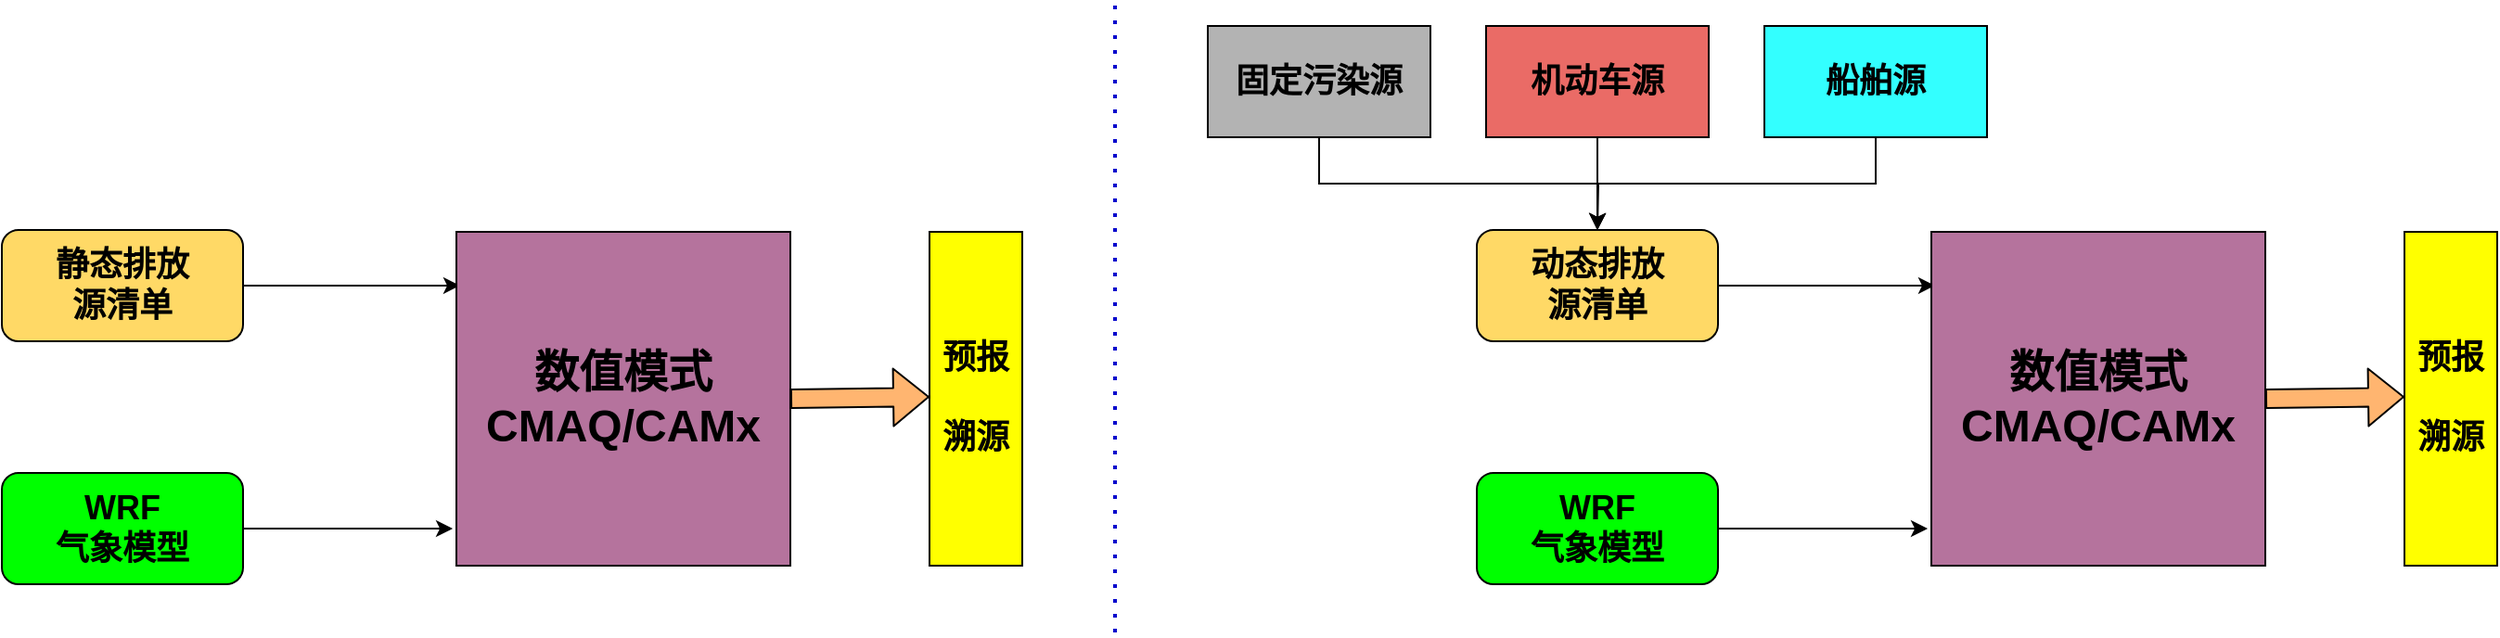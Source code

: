 <mxfile version="13.10.1" type="github">
  <diagram id="toPAOQZPl0oIFCjV4R8k" name="Page-1">
    <mxGraphModel dx="2409" dy="607" grid="1" gridSize="10" guides="1" tooltips="1" connect="1" arrows="1" fold="1" page="1" pageScale="1" pageWidth="1169" pageHeight="827" math="0" shadow="0">
      <root>
        <mxCell id="0" />
        <mxCell id="1" parent="0" />
        <mxCell id="B4uO9kgHyZsTL8DwEbhY-1" style="edgeStyle=orthogonalEdgeStyle;rounded=0;orthogonalLoop=1;jettySize=auto;html=1;exitX=1;exitY=0.5;exitDx=0;exitDy=0;entryX=0.011;entryY=0.161;entryDx=0;entryDy=0;entryPerimeter=0;" edge="1" parent="1" source="B4uO9kgHyZsTL8DwEbhY-2" target="B4uO9kgHyZsTL8DwEbhY-5">
          <mxGeometry relative="1" as="geometry">
            <mxPoint x="-355" y="444" as="targetPoint" />
          </mxGeometry>
        </mxCell>
        <mxCell id="B4uO9kgHyZsTL8DwEbhY-2" value="&lt;font style=&quot;font-size: 18px&quot;&gt;&lt;b&gt;静态&lt;/b&gt;&lt;b&gt;排放&lt;br&gt;源清单&lt;/b&gt;&lt;b&gt;&lt;br&gt;&lt;/b&gt;&lt;/font&gt;" style="rounded=1;whiteSpace=wrap;html=1;fillColor=#FFD966;" vertex="1" parent="1">
          <mxGeometry x="-600" y="413" width="130" height="60" as="geometry" />
        </mxCell>
        <mxCell id="B4uO9kgHyZsTL8DwEbhY-3" style="edgeStyle=orthogonalEdgeStyle;rounded=0;orthogonalLoop=1;jettySize=auto;html=1;exitX=1;exitY=0.5;exitDx=0;exitDy=0;entryX=-0.011;entryY=0.889;entryDx=0;entryDy=0;entryPerimeter=0;" edge="1" parent="1" source="B4uO9kgHyZsTL8DwEbhY-4" target="B4uO9kgHyZsTL8DwEbhY-5">
          <mxGeometry relative="1" as="geometry" />
        </mxCell>
        <mxCell id="B4uO9kgHyZsTL8DwEbhY-4" value="&lt;font style=&quot;font-size: 18px&quot;&gt;&lt;b&gt;WRF&lt;br&gt;&lt;/b&gt;&lt;b&gt;气象模型&lt;/b&gt;&lt;/font&gt;" style="rounded=1;whiteSpace=wrap;html=1;fillColor=#00FF00;" vertex="1" parent="1">
          <mxGeometry x="-600" y="544" width="130" height="60" as="geometry" />
        </mxCell>
        <mxCell id="B4uO9kgHyZsTL8DwEbhY-5" value="&lt;font style=&quot;font-size: 24px&quot;&gt;&lt;b&gt;数值模式&lt;br&gt;CMAQ/CAMx&lt;/b&gt;&lt;/font&gt;" style="whiteSpace=wrap;html=1;aspect=fixed;fillColor=#B5739D;" vertex="1" parent="1">
          <mxGeometry x="-355" y="414" width="180" height="180" as="geometry" />
        </mxCell>
        <mxCell id="B4uO9kgHyZsTL8DwEbhY-6" value="&lt;span style=&quot;font-size: 18px&quot;&gt;&lt;b&gt;预报&lt;br&gt;&lt;br&gt;&lt;/b&gt;&lt;/span&gt;&lt;font style=&quot;font-size: 18px&quot;&gt;&lt;b&gt;溯源&lt;/b&gt;&lt;/font&gt;" style="rounded=0;whiteSpace=wrap;html=1;fillColor=#FFFF00;" vertex="1" parent="1">
          <mxGeometry x="-100" y="414" width="50" height="180" as="geometry" />
        </mxCell>
        <mxCell id="B4uO9kgHyZsTL8DwEbhY-7" value="" style="shape=flexArrow;endArrow=classic;html=1;entryX=0;entryY=0.55;entryDx=0;entryDy=0;entryPerimeter=0;fillColor=#FFB570;" edge="1" parent="1">
          <mxGeometry width="50" height="50" relative="1" as="geometry">
            <mxPoint x="-175" y="504" as="sourcePoint" />
            <mxPoint x="-100" y="503" as="targetPoint" />
          </mxGeometry>
        </mxCell>
        <mxCell id="B4uO9kgHyZsTL8DwEbhY-8" style="edgeStyle=orthogonalEdgeStyle;rounded=0;orthogonalLoop=1;jettySize=auto;html=1;exitX=1;exitY=0.5;exitDx=0;exitDy=0;entryX=0.011;entryY=0.161;entryDx=0;entryDy=0;entryPerimeter=0;" edge="1" parent="1" source="B4uO9kgHyZsTL8DwEbhY-9" target="B4uO9kgHyZsTL8DwEbhY-12">
          <mxGeometry relative="1" as="geometry">
            <mxPoint x="440" y="444" as="targetPoint" />
          </mxGeometry>
        </mxCell>
        <mxCell id="B4uO9kgHyZsTL8DwEbhY-9" value="&lt;font style=&quot;font-size: 18px&quot;&gt;&lt;b&gt;动态&lt;/b&gt;&lt;b&gt;排放&lt;br&gt;源清单&lt;/b&gt;&lt;b&gt;&lt;br&gt;&lt;/b&gt;&lt;/font&gt;" style="rounded=1;whiteSpace=wrap;html=1;fillColor=#FFD966;" vertex="1" parent="1">
          <mxGeometry x="195" y="413" width="130" height="60" as="geometry" />
        </mxCell>
        <mxCell id="B4uO9kgHyZsTL8DwEbhY-10" style="edgeStyle=orthogonalEdgeStyle;rounded=0;orthogonalLoop=1;jettySize=auto;html=1;exitX=1;exitY=0.5;exitDx=0;exitDy=0;entryX=-0.011;entryY=0.889;entryDx=0;entryDy=0;entryPerimeter=0;" edge="1" parent="1" source="B4uO9kgHyZsTL8DwEbhY-11" target="B4uO9kgHyZsTL8DwEbhY-12">
          <mxGeometry relative="1" as="geometry" />
        </mxCell>
        <mxCell id="B4uO9kgHyZsTL8DwEbhY-11" value="&lt;font style=&quot;font-size: 18px&quot;&gt;&lt;b&gt;WRF&lt;br&gt;&lt;/b&gt;&lt;b&gt;气象模型&lt;/b&gt;&lt;/font&gt;" style="rounded=1;whiteSpace=wrap;html=1;fillColor=#00FF00;" vertex="1" parent="1">
          <mxGeometry x="195" y="544" width="130" height="60" as="geometry" />
        </mxCell>
        <mxCell id="B4uO9kgHyZsTL8DwEbhY-12" value="&lt;font style=&quot;font-size: 24px&quot;&gt;&lt;b&gt;数值模式&lt;br&gt;CMAQ/CAMx&lt;/b&gt;&lt;/font&gt;" style="whiteSpace=wrap;html=1;aspect=fixed;fillColor=#B5739D;" vertex="1" parent="1">
          <mxGeometry x="440" y="414" width="180" height="180" as="geometry" />
        </mxCell>
        <mxCell id="B4uO9kgHyZsTL8DwEbhY-13" value="&lt;span style=&quot;font-size: 18px&quot;&gt;&lt;b&gt;预报&lt;br&gt;&lt;br&gt;&lt;/b&gt;&lt;/span&gt;&lt;font style=&quot;font-size: 18px&quot;&gt;&lt;b&gt;溯源&lt;/b&gt;&lt;/font&gt;" style="rounded=0;whiteSpace=wrap;html=1;fillColor=#FFFF00;" vertex="1" parent="1">
          <mxGeometry x="695" y="414" width="50" height="180" as="geometry" />
        </mxCell>
        <mxCell id="B4uO9kgHyZsTL8DwEbhY-14" value="" style="shape=flexArrow;endArrow=classic;html=1;entryX=0;entryY=0.55;entryDx=0;entryDy=0;entryPerimeter=0;fillColor=#FFB570;" edge="1" parent="1">
          <mxGeometry width="50" height="50" relative="1" as="geometry">
            <mxPoint x="620" y="504" as="sourcePoint" />
            <mxPoint x="695" y="503" as="targetPoint" />
          </mxGeometry>
        </mxCell>
        <mxCell id="B4uO9kgHyZsTL8DwEbhY-15" style="edgeStyle=orthogonalEdgeStyle;rounded=0;orthogonalLoop=1;jettySize=auto;html=1;exitX=0.5;exitY=1;exitDx=0;exitDy=0;entryX=0.5;entryY=0;entryDx=0;entryDy=0;" edge="1" parent="1" source="B4uO9kgHyZsTL8DwEbhY-16" target="B4uO9kgHyZsTL8DwEbhY-9">
          <mxGeometry relative="1" as="geometry" />
        </mxCell>
        <mxCell id="B4uO9kgHyZsTL8DwEbhY-16" value="&lt;b&gt;&lt;font style=&quot;font-size: 18px&quot;&gt;固定污染源&lt;/font&gt;&lt;/b&gt;" style="rounded=0;whiteSpace=wrap;html=1;fillColor=#B3B3B3;" vertex="1" parent="1">
          <mxGeometry x="50" y="303" width="120" height="60" as="geometry" />
        </mxCell>
        <mxCell id="B4uO9kgHyZsTL8DwEbhY-17" style="edgeStyle=orthogonalEdgeStyle;rounded=0;orthogonalLoop=1;jettySize=auto;html=1;exitX=0.5;exitY=1;exitDx=0;exitDy=0;" edge="1" parent="1" source="B4uO9kgHyZsTL8DwEbhY-18">
          <mxGeometry relative="1" as="geometry">
            <mxPoint x="260" y="413" as="targetPoint" />
          </mxGeometry>
        </mxCell>
        <mxCell id="B4uO9kgHyZsTL8DwEbhY-18" value="&lt;font style=&quot;font-size: 18px&quot;&gt;&lt;b&gt;机动车源&lt;/b&gt;&lt;/font&gt;" style="rounded=0;whiteSpace=wrap;html=1;fillColor=#EA6B66;" vertex="1" parent="1">
          <mxGeometry x="200" y="303" width="120" height="60" as="geometry" />
        </mxCell>
        <mxCell id="B4uO9kgHyZsTL8DwEbhY-19" style="edgeStyle=orthogonalEdgeStyle;rounded=0;orthogonalLoop=1;jettySize=auto;html=1;exitX=0.5;exitY=1;exitDx=0;exitDy=0;" edge="1" parent="1" source="B4uO9kgHyZsTL8DwEbhY-20">
          <mxGeometry relative="1" as="geometry">
            <mxPoint x="260" y="413" as="targetPoint" />
          </mxGeometry>
        </mxCell>
        <mxCell id="B4uO9kgHyZsTL8DwEbhY-20" value="&lt;font style=&quot;font-size: 18px&quot;&gt;&lt;b&gt;船舶源&lt;/b&gt;&lt;/font&gt;" style="rounded=0;whiteSpace=wrap;html=1;fillColor=#33FFFF;" vertex="1" parent="1">
          <mxGeometry x="350" y="303" width="120" height="60" as="geometry" />
        </mxCell>
        <mxCell id="B4uO9kgHyZsTL8DwEbhY-22" value="" style="endArrow=none;dashed=1;html=1;dashPattern=1 3;strokeWidth=2;strokeColor=#0000CC;" edge="1" parent="1">
          <mxGeometry width="50" height="50" relative="1" as="geometry">
            <mxPoint y="630" as="sourcePoint" />
            <mxPoint y="290" as="targetPoint" />
          </mxGeometry>
        </mxCell>
      </root>
    </mxGraphModel>
  </diagram>
</mxfile>
